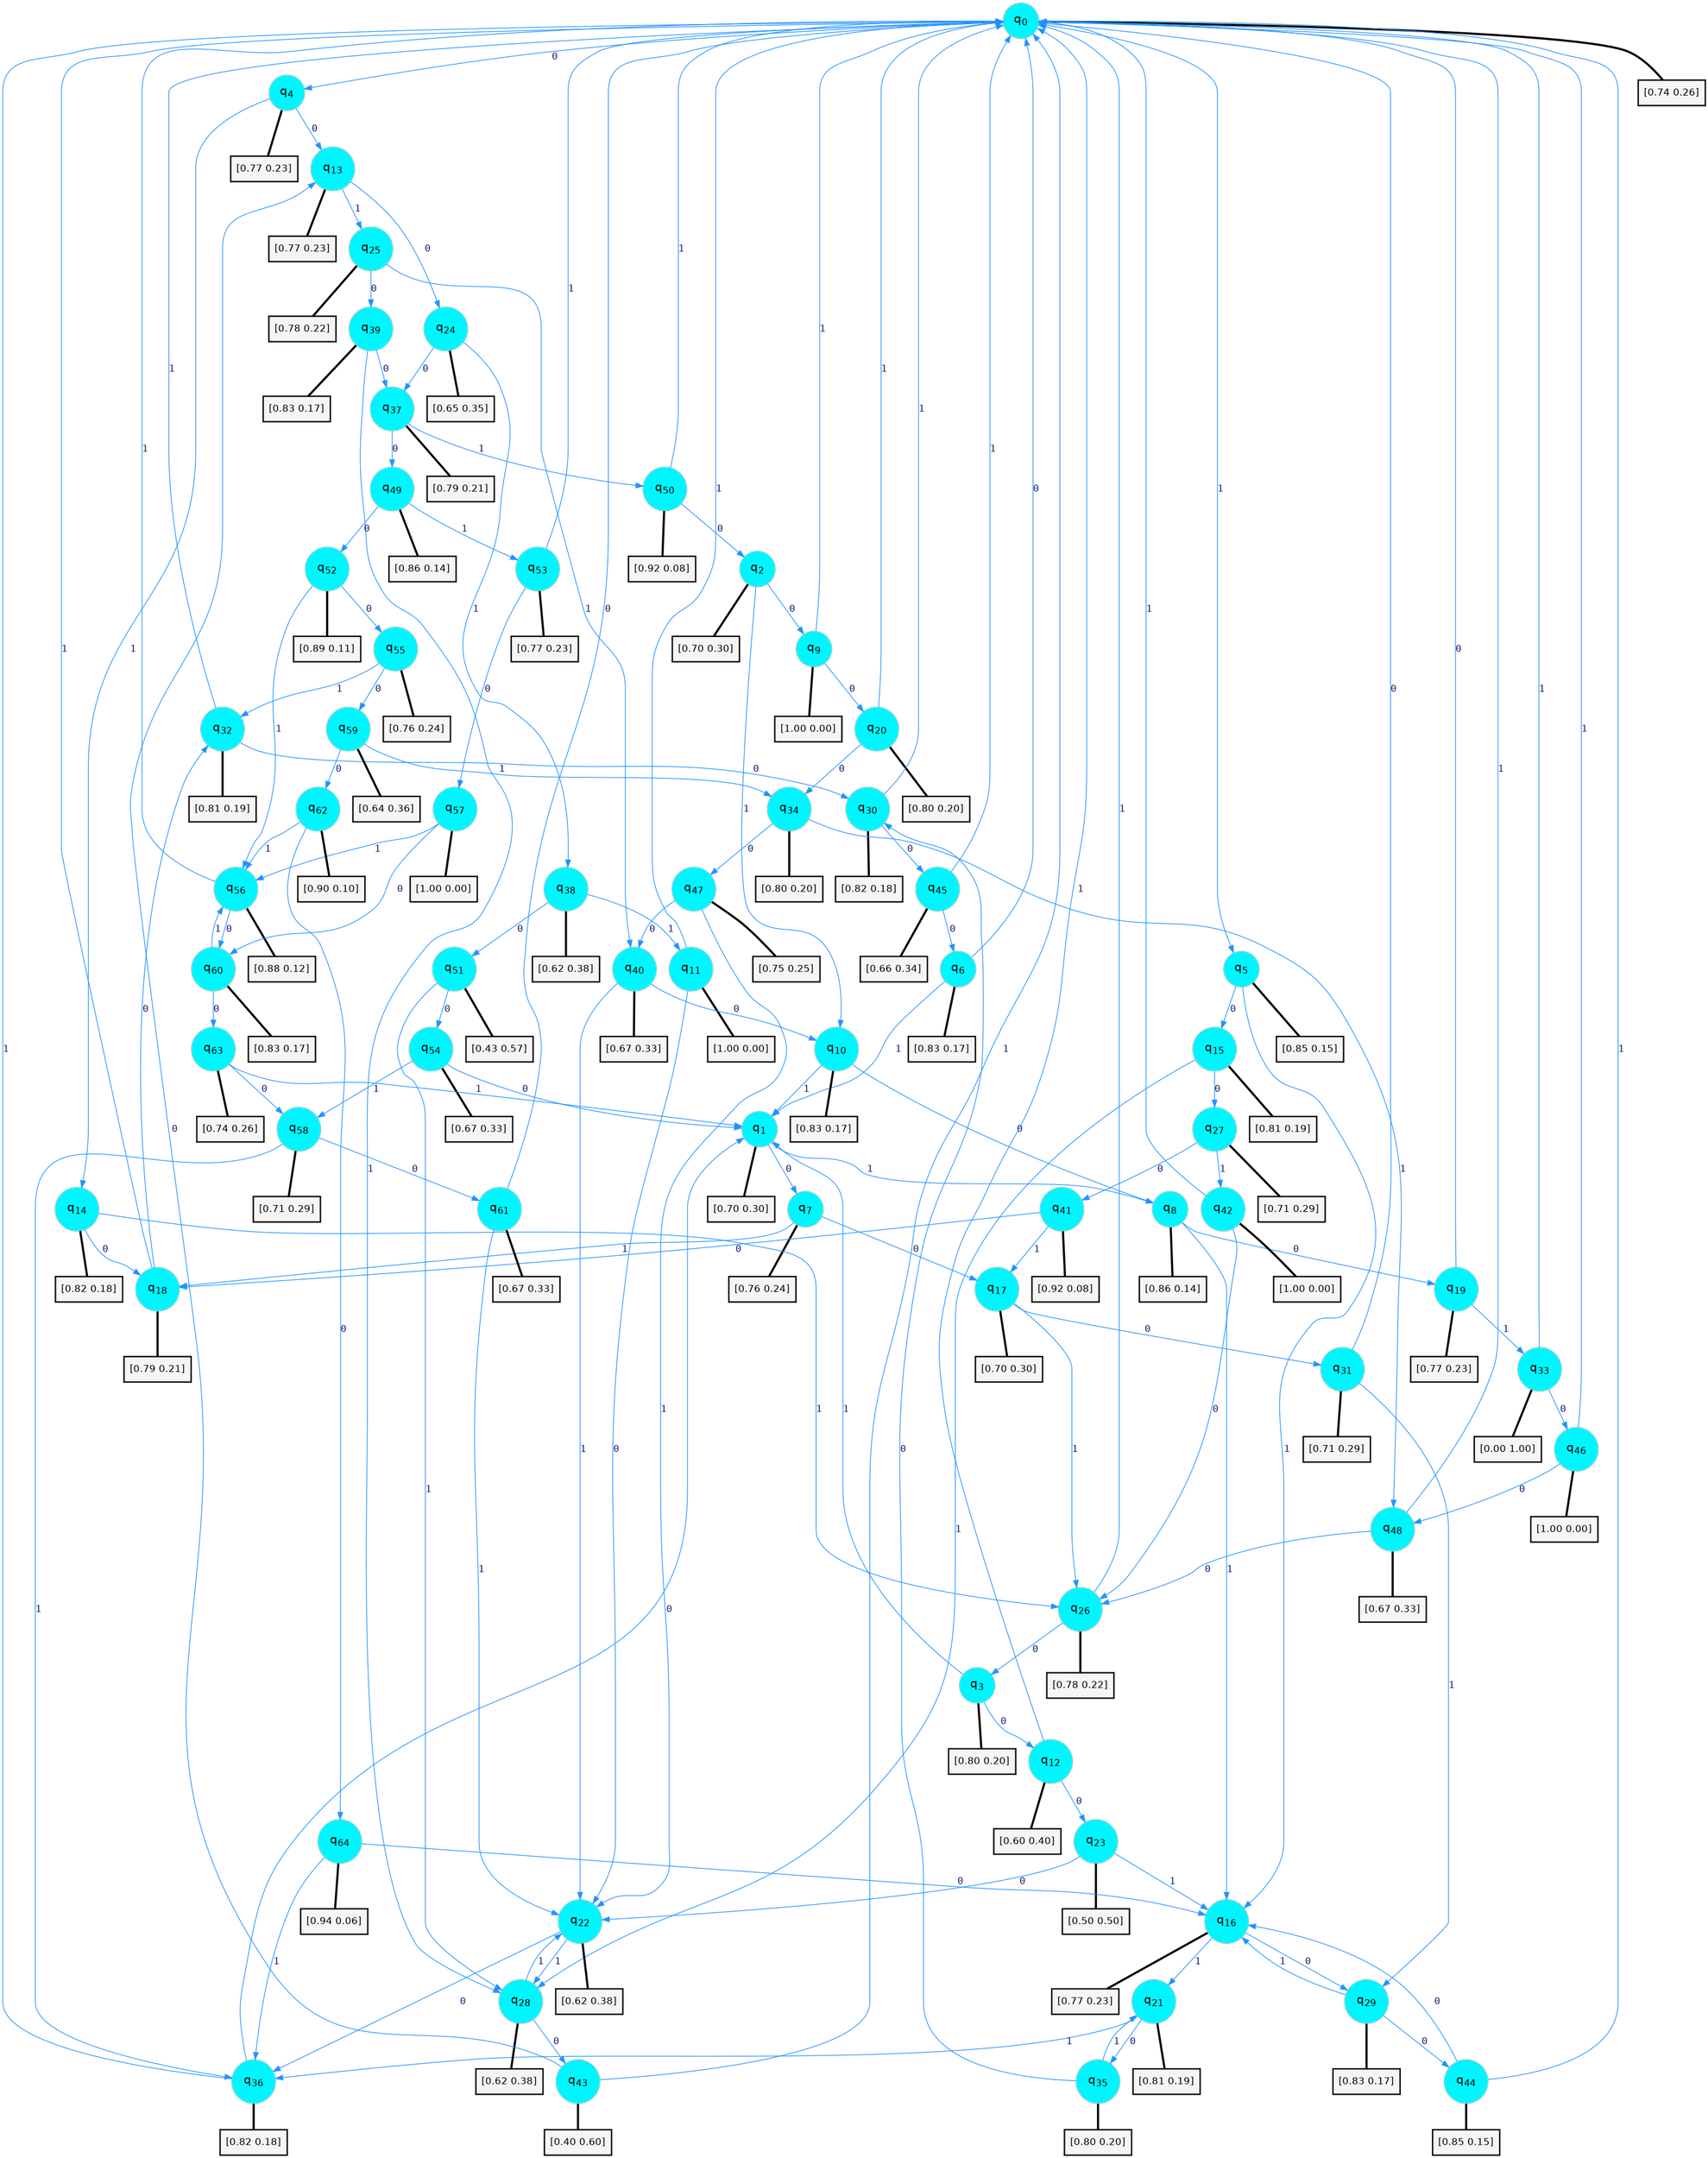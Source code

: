 digraph G {
graph [
bgcolor=transparent, dpi=300, rankdir=TD, size="40,25"];
node [
color=gray, fillcolor=turquoise1, fontcolor=black, fontname=Helvetica, fontsize=16, fontweight=bold, shape=circle, style=filled];
edge [
arrowsize=1, color=dodgerblue1, fontcolor=midnightblue, fontname=courier, fontweight=bold, penwidth=1, style=solid, weight=20];
0[label=<q<SUB>0</SUB>>];
1[label=<q<SUB>1</SUB>>];
2[label=<q<SUB>2</SUB>>];
3[label=<q<SUB>3</SUB>>];
4[label=<q<SUB>4</SUB>>];
5[label=<q<SUB>5</SUB>>];
6[label=<q<SUB>6</SUB>>];
7[label=<q<SUB>7</SUB>>];
8[label=<q<SUB>8</SUB>>];
9[label=<q<SUB>9</SUB>>];
10[label=<q<SUB>10</SUB>>];
11[label=<q<SUB>11</SUB>>];
12[label=<q<SUB>12</SUB>>];
13[label=<q<SUB>13</SUB>>];
14[label=<q<SUB>14</SUB>>];
15[label=<q<SUB>15</SUB>>];
16[label=<q<SUB>16</SUB>>];
17[label=<q<SUB>17</SUB>>];
18[label=<q<SUB>18</SUB>>];
19[label=<q<SUB>19</SUB>>];
20[label=<q<SUB>20</SUB>>];
21[label=<q<SUB>21</SUB>>];
22[label=<q<SUB>22</SUB>>];
23[label=<q<SUB>23</SUB>>];
24[label=<q<SUB>24</SUB>>];
25[label=<q<SUB>25</SUB>>];
26[label=<q<SUB>26</SUB>>];
27[label=<q<SUB>27</SUB>>];
28[label=<q<SUB>28</SUB>>];
29[label=<q<SUB>29</SUB>>];
30[label=<q<SUB>30</SUB>>];
31[label=<q<SUB>31</SUB>>];
32[label=<q<SUB>32</SUB>>];
33[label=<q<SUB>33</SUB>>];
34[label=<q<SUB>34</SUB>>];
35[label=<q<SUB>35</SUB>>];
36[label=<q<SUB>36</SUB>>];
37[label=<q<SUB>37</SUB>>];
38[label=<q<SUB>38</SUB>>];
39[label=<q<SUB>39</SUB>>];
40[label=<q<SUB>40</SUB>>];
41[label=<q<SUB>41</SUB>>];
42[label=<q<SUB>42</SUB>>];
43[label=<q<SUB>43</SUB>>];
44[label=<q<SUB>44</SUB>>];
45[label=<q<SUB>45</SUB>>];
46[label=<q<SUB>46</SUB>>];
47[label=<q<SUB>47</SUB>>];
48[label=<q<SUB>48</SUB>>];
49[label=<q<SUB>49</SUB>>];
50[label=<q<SUB>50</SUB>>];
51[label=<q<SUB>51</SUB>>];
52[label=<q<SUB>52</SUB>>];
53[label=<q<SUB>53</SUB>>];
54[label=<q<SUB>54</SUB>>];
55[label=<q<SUB>55</SUB>>];
56[label=<q<SUB>56</SUB>>];
57[label=<q<SUB>57</SUB>>];
58[label=<q<SUB>58</SUB>>];
59[label=<q<SUB>59</SUB>>];
60[label=<q<SUB>60</SUB>>];
61[label=<q<SUB>61</SUB>>];
62[label=<q<SUB>62</SUB>>];
63[label=<q<SUB>63</SUB>>];
64[label=<q<SUB>64</SUB>>];
65[label="[0.74 0.26]", shape=box,fontcolor=black, fontname=Helvetica, fontsize=14, penwidth=2, fillcolor=whitesmoke,color=black];
66[label="[0.70 0.30]", shape=box,fontcolor=black, fontname=Helvetica, fontsize=14, penwidth=2, fillcolor=whitesmoke,color=black];
67[label="[0.70 0.30]", shape=box,fontcolor=black, fontname=Helvetica, fontsize=14, penwidth=2, fillcolor=whitesmoke,color=black];
68[label="[0.80 0.20]", shape=box,fontcolor=black, fontname=Helvetica, fontsize=14, penwidth=2, fillcolor=whitesmoke,color=black];
69[label="[0.77 0.23]", shape=box,fontcolor=black, fontname=Helvetica, fontsize=14, penwidth=2, fillcolor=whitesmoke,color=black];
70[label="[0.85 0.15]", shape=box,fontcolor=black, fontname=Helvetica, fontsize=14, penwidth=2, fillcolor=whitesmoke,color=black];
71[label="[0.83 0.17]", shape=box,fontcolor=black, fontname=Helvetica, fontsize=14, penwidth=2, fillcolor=whitesmoke,color=black];
72[label="[0.76 0.24]", shape=box,fontcolor=black, fontname=Helvetica, fontsize=14, penwidth=2, fillcolor=whitesmoke,color=black];
73[label="[0.86 0.14]", shape=box,fontcolor=black, fontname=Helvetica, fontsize=14, penwidth=2, fillcolor=whitesmoke,color=black];
74[label="[1.00 0.00]", shape=box,fontcolor=black, fontname=Helvetica, fontsize=14, penwidth=2, fillcolor=whitesmoke,color=black];
75[label="[0.83 0.17]", shape=box,fontcolor=black, fontname=Helvetica, fontsize=14, penwidth=2, fillcolor=whitesmoke,color=black];
76[label="[1.00 0.00]", shape=box,fontcolor=black, fontname=Helvetica, fontsize=14, penwidth=2, fillcolor=whitesmoke,color=black];
77[label="[0.60 0.40]", shape=box,fontcolor=black, fontname=Helvetica, fontsize=14, penwidth=2, fillcolor=whitesmoke,color=black];
78[label="[0.77 0.23]", shape=box,fontcolor=black, fontname=Helvetica, fontsize=14, penwidth=2, fillcolor=whitesmoke,color=black];
79[label="[0.82 0.18]", shape=box,fontcolor=black, fontname=Helvetica, fontsize=14, penwidth=2, fillcolor=whitesmoke,color=black];
80[label="[0.81 0.19]", shape=box,fontcolor=black, fontname=Helvetica, fontsize=14, penwidth=2, fillcolor=whitesmoke,color=black];
81[label="[0.77 0.23]", shape=box,fontcolor=black, fontname=Helvetica, fontsize=14, penwidth=2, fillcolor=whitesmoke,color=black];
82[label="[0.70 0.30]", shape=box,fontcolor=black, fontname=Helvetica, fontsize=14, penwidth=2, fillcolor=whitesmoke,color=black];
83[label="[0.79 0.21]", shape=box,fontcolor=black, fontname=Helvetica, fontsize=14, penwidth=2, fillcolor=whitesmoke,color=black];
84[label="[0.77 0.23]", shape=box,fontcolor=black, fontname=Helvetica, fontsize=14, penwidth=2, fillcolor=whitesmoke,color=black];
85[label="[0.80 0.20]", shape=box,fontcolor=black, fontname=Helvetica, fontsize=14, penwidth=2, fillcolor=whitesmoke,color=black];
86[label="[0.81 0.19]", shape=box,fontcolor=black, fontname=Helvetica, fontsize=14, penwidth=2, fillcolor=whitesmoke,color=black];
87[label="[0.62 0.38]", shape=box,fontcolor=black, fontname=Helvetica, fontsize=14, penwidth=2, fillcolor=whitesmoke,color=black];
88[label="[0.50 0.50]", shape=box,fontcolor=black, fontname=Helvetica, fontsize=14, penwidth=2, fillcolor=whitesmoke,color=black];
89[label="[0.65 0.35]", shape=box,fontcolor=black, fontname=Helvetica, fontsize=14, penwidth=2, fillcolor=whitesmoke,color=black];
90[label="[0.78 0.22]", shape=box,fontcolor=black, fontname=Helvetica, fontsize=14, penwidth=2, fillcolor=whitesmoke,color=black];
91[label="[0.78 0.22]", shape=box,fontcolor=black, fontname=Helvetica, fontsize=14, penwidth=2, fillcolor=whitesmoke,color=black];
92[label="[0.71 0.29]", shape=box,fontcolor=black, fontname=Helvetica, fontsize=14, penwidth=2, fillcolor=whitesmoke,color=black];
93[label="[0.62 0.38]", shape=box,fontcolor=black, fontname=Helvetica, fontsize=14, penwidth=2, fillcolor=whitesmoke,color=black];
94[label="[0.83 0.17]", shape=box,fontcolor=black, fontname=Helvetica, fontsize=14, penwidth=2, fillcolor=whitesmoke,color=black];
95[label="[0.82 0.18]", shape=box,fontcolor=black, fontname=Helvetica, fontsize=14, penwidth=2, fillcolor=whitesmoke,color=black];
96[label="[0.71 0.29]", shape=box,fontcolor=black, fontname=Helvetica, fontsize=14, penwidth=2, fillcolor=whitesmoke,color=black];
97[label="[0.81 0.19]", shape=box,fontcolor=black, fontname=Helvetica, fontsize=14, penwidth=2, fillcolor=whitesmoke,color=black];
98[label="[0.00 1.00]", shape=box,fontcolor=black, fontname=Helvetica, fontsize=14, penwidth=2, fillcolor=whitesmoke,color=black];
99[label="[0.80 0.20]", shape=box,fontcolor=black, fontname=Helvetica, fontsize=14, penwidth=2, fillcolor=whitesmoke,color=black];
100[label="[0.80 0.20]", shape=box,fontcolor=black, fontname=Helvetica, fontsize=14, penwidth=2, fillcolor=whitesmoke,color=black];
101[label="[0.82 0.18]", shape=box,fontcolor=black, fontname=Helvetica, fontsize=14, penwidth=2, fillcolor=whitesmoke,color=black];
102[label="[0.79 0.21]", shape=box,fontcolor=black, fontname=Helvetica, fontsize=14, penwidth=2, fillcolor=whitesmoke,color=black];
103[label="[0.62 0.38]", shape=box,fontcolor=black, fontname=Helvetica, fontsize=14, penwidth=2, fillcolor=whitesmoke,color=black];
104[label="[0.83 0.17]", shape=box,fontcolor=black, fontname=Helvetica, fontsize=14, penwidth=2, fillcolor=whitesmoke,color=black];
105[label="[0.67 0.33]", shape=box,fontcolor=black, fontname=Helvetica, fontsize=14, penwidth=2, fillcolor=whitesmoke,color=black];
106[label="[0.92 0.08]", shape=box,fontcolor=black, fontname=Helvetica, fontsize=14, penwidth=2, fillcolor=whitesmoke,color=black];
107[label="[1.00 0.00]", shape=box,fontcolor=black, fontname=Helvetica, fontsize=14, penwidth=2, fillcolor=whitesmoke,color=black];
108[label="[0.40 0.60]", shape=box,fontcolor=black, fontname=Helvetica, fontsize=14, penwidth=2, fillcolor=whitesmoke,color=black];
109[label="[0.85 0.15]", shape=box,fontcolor=black, fontname=Helvetica, fontsize=14, penwidth=2, fillcolor=whitesmoke,color=black];
110[label="[0.66 0.34]", shape=box,fontcolor=black, fontname=Helvetica, fontsize=14, penwidth=2, fillcolor=whitesmoke,color=black];
111[label="[1.00 0.00]", shape=box,fontcolor=black, fontname=Helvetica, fontsize=14, penwidth=2, fillcolor=whitesmoke,color=black];
112[label="[0.75 0.25]", shape=box,fontcolor=black, fontname=Helvetica, fontsize=14, penwidth=2, fillcolor=whitesmoke,color=black];
113[label="[0.67 0.33]", shape=box,fontcolor=black, fontname=Helvetica, fontsize=14, penwidth=2, fillcolor=whitesmoke,color=black];
114[label="[0.86 0.14]", shape=box,fontcolor=black, fontname=Helvetica, fontsize=14, penwidth=2, fillcolor=whitesmoke,color=black];
115[label="[0.92 0.08]", shape=box,fontcolor=black, fontname=Helvetica, fontsize=14, penwidth=2, fillcolor=whitesmoke,color=black];
116[label="[0.43 0.57]", shape=box,fontcolor=black, fontname=Helvetica, fontsize=14, penwidth=2, fillcolor=whitesmoke,color=black];
117[label="[0.89 0.11]", shape=box,fontcolor=black, fontname=Helvetica, fontsize=14, penwidth=2, fillcolor=whitesmoke,color=black];
118[label="[0.77 0.23]", shape=box,fontcolor=black, fontname=Helvetica, fontsize=14, penwidth=2, fillcolor=whitesmoke,color=black];
119[label="[0.67 0.33]", shape=box,fontcolor=black, fontname=Helvetica, fontsize=14, penwidth=2, fillcolor=whitesmoke,color=black];
120[label="[0.76 0.24]", shape=box,fontcolor=black, fontname=Helvetica, fontsize=14, penwidth=2, fillcolor=whitesmoke,color=black];
121[label="[0.88 0.12]", shape=box,fontcolor=black, fontname=Helvetica, fontsize=14, penwidth=2, fillcolor=whitesmoke,color=black];
122[label="[1.00 0.00]", shape=box,fontcolor=black, fontname=Helvetica, fontsize=14, penwidth=2, fillcolor=whitesmoke,color=black];
123[label="[0.71 0.29]", shape=box,fontcolor=black, fontname=Helvetica, fontsize=14, penwidth=2, fillcolor=whitesmoke,color=black];
124[label="[0.64 0.36]", shape=box,fontcolor=black, fontname=Helvetica, fontsize=14, penwidth=2, fillcolor=whitesmoke,color=black];
125[label="[0.83 0.17]", shape=box,fontcolor=black, fontname=Helvetica, fontsize=14, penwidth=2, fillcolor=whitesmoke,color=black];
126[label="[0.67 0.33]", shape=box,fontcolor=black, fontname=Helvetica, fontsize=14, penwidth=2, fillcolor=whitesmoke,color=black];
127[label="[0.90 0.10]", shape=box,fontcolor=black, fontname=Helvetica, fontsize=14, penwidth=2, fillcolor=whitesmoke,color=black];
128[label="[0.74 0.26]", shape=box,fontcolor=black, fontname=Helvetica, fontsize=14, penwidth=2, fillcolor=whitesmoke,color=black];
129[label="[0.94 0.06]", shape=box,fontcolor=black, fontname=Helvetica, fontsize=14, penwidth=2, fillcolor=whitesmoke,color=black];
0->4 [label=0];
0->5 [label=1];
0->65 [arrowhead=none, penwidth=3,color=black];
1->7 [label=0];
1->8 [label=1];
1->66 [arrowhead=none, penwidth=3,color=black];
2->9 [label=0];
2->10 [label=1];
2->67 [arrowhead=none, penwidth=3,color=black];
3->12 [label=0];
3->1 [label=1];
3->68 [arrowhead=none, penwidth=3,color=black];
4->13 [label=0];
4->14 [label=1];
4->69 [arrowhead=none, penwidth=3,color=black];
5->15 [label=0];
5->16 [label=1];
5->70 [arrowhead=none, penwidth=3,color=black];
6->0 [label=0];
6->1 [label=1];
6->71 [arrowhead=none, penwidth=3,color=black];
7->17 [label=0];
7->18 [label=1];
7->72 [arrowhead=none, penwidth=3,color=black];
8->19 [label=0];
8->16 [label=1];
8->73 [arrowhead=none, penwidth=3,color=black];
9->20 [label=0];
9->0 [label=1];
9->74 [arrowhead=none, penwidth=3,color=black];
10->8 [label=0];
10->1 [label=1];
10->75 [arrowhead=none, penwidth=3,color=black];
11->22 [label=0];
11->0 [label=1];
11->76 [arrowhead=none, penwidth=3,color=black];
12->23 [label=0];
12->0 [label=1];
12->77 [arrowhead=none, penwidth=3,color=black];
13->24 [label=0];
13->25 [label=1];
13->78 [arrowhead=none, penwidth=3,color=black];
14->18 [label=0];
14->26 [label=1];
14->79 [arrowhead=none, penwidth=3,color=black];
15->27 [label=0];
15->28 [label=1];
15->80 [arrowhead=none, penwidth=3,color=black];
16->29 [label=0];
16->21 [label=1];
16->81 [arrowhead=none, penwidth=3,color=black];
17->31 [label=0];
17->26 [label=1];
17->82 [arrowhead=none, penwidth=3,color=black];
18->32 [label=0];
18->0 [label=1];
18->83 [arrowhead=none, penwidth=3,color=black];
19->0 [label=0];
19->33 [label=1];
19->84 [arrowhead=none, penwidth=3,color=black];
20->34 [label=0];
20->0 [label=1];
20->85 [arrowhead=none, penwidth=3,color=black];
21->35 [label=0];
21->36 [label=1];
21->86 [arrowhead=none, penwidth=3,color=black];
22->36 [label=0];
22->28 [label=1];
22->87 [arrowhead=none, penwidth=3,color=black];
23->22 [label=0];
23->16 [label=1];
23->88 [arrowhead=none, penwidth=3,color=black];
24->37 [label=0];
24->38 [label=1];
24->89 [arrowhead=none, penwidth=3,color=black];
25->39 [label=0];
25->40 [label=1];
25->90 [arrowhead=none, penwidth=3,color=black];
26->3 [label=0];
26->0 [label=1];
26->91 [arrowhead=none, penwidth=3,color=black];
27->41 [label=0];
27->42 [label=1];
27->92 [arrowhead=none, penwidth=3,color=black];
28->43 [label=0];
28->22 [label=1];
28->93 [arrowhead=none, penwidth=3,color=black];
29->44 [label=0];
29->16 [label=1];
29->94 [arrowhead=none, penwidth=3,color=black];
30->45 [label=0];
30->0 [label=1];
30->95 [arrowhead=none, penwidth=3,color=black];
31->0 [label=0];
31->29 [label=1];
31->96 [arrowhead=none, penwidth=3,color=black];
32->30 [label=0];
32->0 [label=1];
32->97 [arrowhead=none, penwidth=3,color=black];
33->46 [label=0];
33->0 [label=1];
33->98 [arrowhead=none, penwidth=3,color=black];
34->47 [label=0];
34->48 [label=1];
34->99 [arrowhead=none, penwidth=3,color=black];
35->30 [label=0];
35->21 [label=1];
35->100 [arrowhead=none, penwidth=3,color=black];
36->1 [label=0];
36->0 [label=1];
36->101 [arrowhead=none, penwidth=3,color=black];
37->49 [label=0];
37->50 [label=1];
37->102 [arrowhead=none, penwidth=3,color=black];
38->51 [label=0];
38->11 [label=1];
38->103 [arrowhead=none, penwidth=3,color=black];
39->37 [label=0];
39->28 [label=1];
39->104 [arrowhead=none, penwidth=3,color=black];
40->10 [label=0];
40->22 [label=1];
40->105 [arrowhead=none, penwidth=3,color=black];
41->18 [label=0];
41->17 [label=1];
41->106 [arrowhead=none, penwidth=3,color=black];
42->26 [label=0];
42->0 [label=1];
42->107 [arrowhead=none, penwidth=3,color=black];
43->13 [label=0];
43->0 [label=1];
43->108 [arrowhead=none, penwidth=3,color=black];
44->16 [label=0];
44->0 [label=1];
44->109 [arrowhead=none, penwidth=3,color=black];
45->6 [label=0];
45->0 [label=1];
45->110 [arrowhead=none, penwidth=3,color=black];
46->48 [label=0];
46->0 [label=1];
46->111 [arrowhead=none, penwidth=3,color=black];
47->40 [label=0];
47->22 [label=1];
47->112 [arrowhead=none, penwidth=3,color=black];
48->26 [label=0];
48->0 [label=1];
48->113 [arrowhead=none, penwidth=3,color=black];
49->52 [label=0];
49->53 [label=1];
49->114 [arrowhead=none, penwidth=3,color=black];
50->2 [label=0];
50->0 [label=1];
50->115 [arrowhead=none, penwidth=3,color=black];
51->54 [label=0];
51->28 [label=1];
51->116 [arrowhead=none, penwidth=3,color=black];
52->55 [label=0];
52->56 [label=1];
52->117 [arrowhead=none, penwidth=3,color=black];
53->57 [label=0];
53->0 [label=1];
53->118 [arrowhead=none, penwidth=3,color=black];
54->1 [label=0];
54->58 [label=1];
54->119 [arrowhead=none, penwidth=3,color=black];
55->59 [label=0];
55->32 [label=1];
55->120 [arrowhead=none, penwidth=3,color=black];
56->60 [label=0];
56->0 [label=1];
56->121 [arrowhead=none, penwidth=3,color=black];
57->60 [label=0];
57->56 [label=1];
57->122 [arrowhead=none, penwidth=3,color=black];
58->61 [label=0];
58->36 [label=1];
58->123 [arrowhead=none, penwidth=3,color=black];
59->62 [label=0];
59->34 [label=1];
59->124 [arrowhead=none, penwidth=3,color=black];
60->63 [label=0];
60->56 [label=1];
60->125 [arrowhead=none, penwidth=3,color=black];
61->0 [label=0];
61->22 [label=1];
61->126 [arrowhead=none, penwidth=3,color=black];
62->64 [label=0];
62->56 [label=1];
62->127 [arrowhead=none, penwidth=3,color=black];
63->58 [label=0];
63->1 [label=1];
63->128 [arrowhead=none, penwidth=3,color=black];
64->16 [label=0];
64->36 [label=1];
64->129 [arrowhead=none, penwidth=3,color=black];
}

